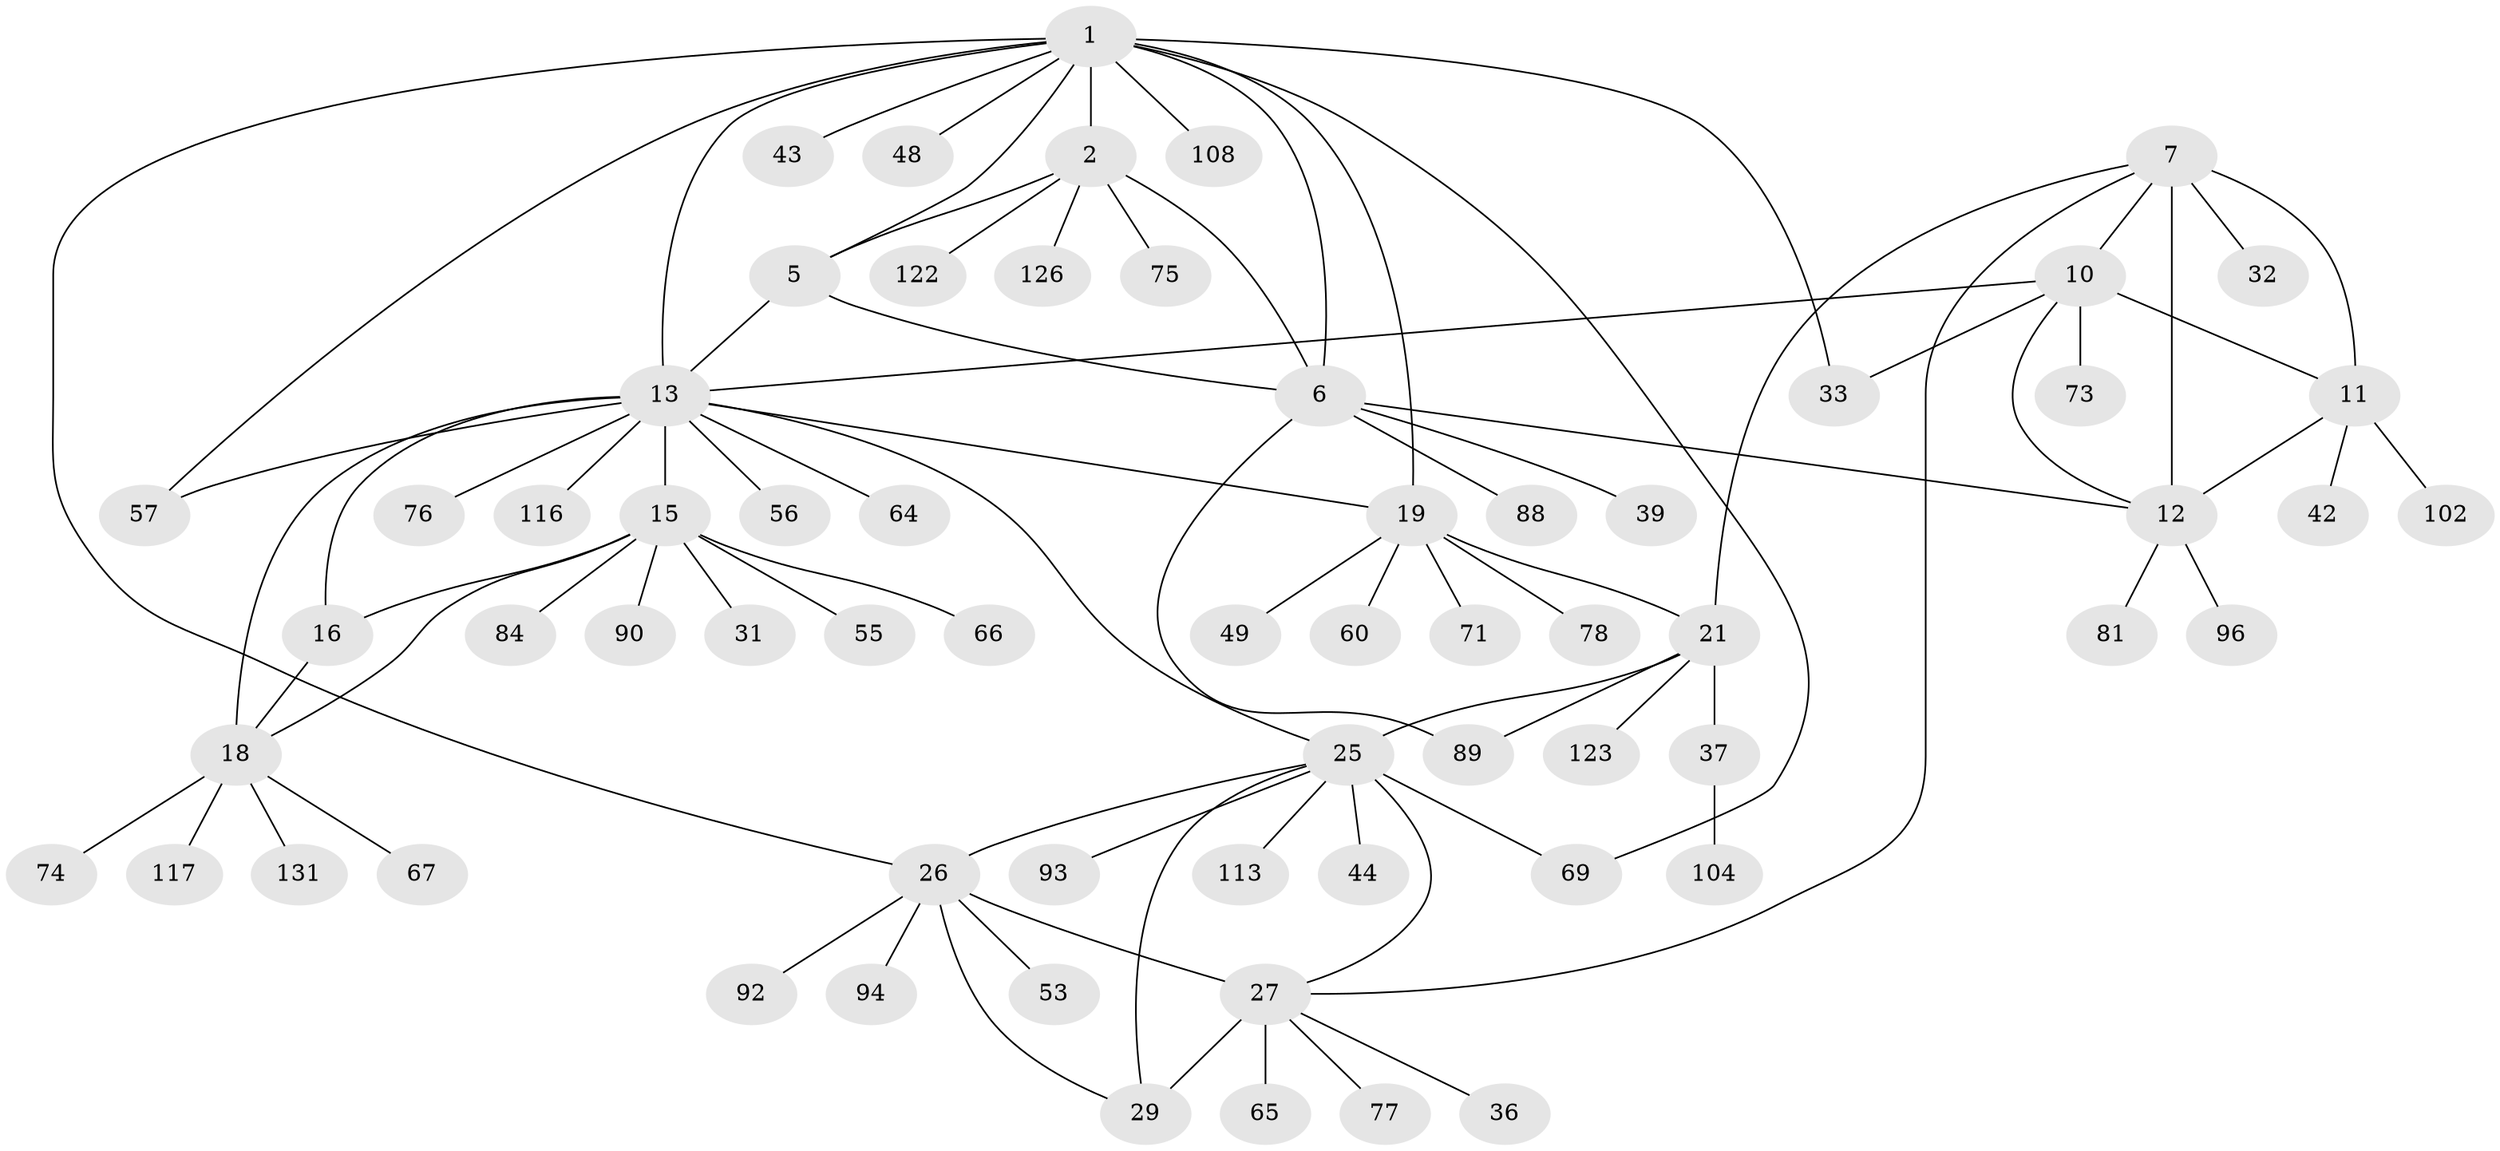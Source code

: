 // original degree distribution, {9: 0.04580152671755725, 8: 0.05343511450381679, 11: 0.030534351145038167, 10: 0.015267175572519083, 7: 0.030534351145038167, 6: 0.030534351145038167, 12: 0.007633587786259542, 5: 0.015267175572519083, 15: 0.007633587786259542, 1: 0.6030534351145038, 2: 0.13740458015267176, 4: 0.007633587786259542, 3: 0.015267175572519083}
// Generated by graph-tools (version 1.1) at 2025/19/03/04/25 18:19:28]
// undirected, 65 vertices, 87 edges
graph export_dot {
graph [start="1"]
  node [color=gray90,style=filled];
  1 [super="+40+3"];
  2;
  5 [super="+34+86+107+128"];
  6 [super="+35+80+54"];
  7 [super="+97+8"];
  10;
  11;
  12;
  13 [super="+17+14+59+103+110"];
  15;
  16;
  18;
  19 [super="+46+115+20+23"];
  21 [super="+22+24"];
  25;
  26;
  27 [super="+79+52+28"];
  29 [super="+114+45"];
  31;
  32;
  33;
  36;
  37;
  39;
  42;
  43;
  44;
  48;
  49;
  53 [super="+100"];
  55;
  56 [super="+91"];
  57 [super="+99"];
  60 [super="+72+62+70+61"];
  64;
  65 [super="+98+83"];
  66;
  67;
  69;
  71;
  73;
  74 [super="+112"];
  75;
  76;
  77;
  78;
  81;
  84;
  88;
  89 [super="+111"];
  90;
  92;
  93;
  94;
  96;
  102;
  104;
  108;
  113;
  116;
  117;
  122;
  123;
  126;
  131;
  1 -- 2 [weight=3];
  1 -- 5 [weight=3];
  1 -- 6 [weight=3];
  1 -- 48;
  1 -- 57;
  1 -- 108;
  1 -- 43;
  1 -- 33;
  1 -- 69;
  1 -- 19 [weight=2];
  1 -- 26;
  1 -- 13;
  2 -- 5;
  2 -- 6;
  2 -- 75;
  2 -- 122;
  2 -- 126;
  5 -- 6;
  5 -- 13;
  6 -- 12;
  6 -- 39;
  6 -- 89;
  6 -- 88;
  7 -- 10 [weight=3];
  7 -- 11 [weight=3];
  7 -- 12 [weight=3];
  7 -- 32;
  7 -- 21;
  7 -- 27;
  10 -- 11;
  10 -- 12;
  10 -- 13;
  10 -- 33;
  10 -- 73;
  11 -- 12;
  11 -- 42;
  11 -- 102;
  12 -- 81;
  12 -- 96;
  13 -- 15 [weight=3];
  13 -- 16 [weight=3];
  13 -- 18 [weight=3];
  13 -- 56;
  13 -- 116;
  13 -- 64;
  13 -- 19 [weight=2];
  13 -- 25;
  13 -- 76;
  13 -- 57 [weight=2];
  15 -- 16;
  15 -- 18;
  15 -- 31;
  15 -- 55;
  15 -- 66;
  15 -- 84;
  15 -- 90;
  16 -- 18;
  18 -- 67;
  18 -- 74;
  18 -- 117;
  18 -- 131;
  19 -- 21 [weight=9];
  19 -- 60;
  19 -- 49;
  19 -- 71;
  19 -- 78;
  21 -- 89;
  21 -- 123;
  21 -- 25;
  21 -- 37;
  25 -- 26;
  25 -- 27 [weight=3];
  25 -- 29;
  25 -- 44;
  25 -- 69;
  25 -- 93;
  25 -- 113;
  26 -- 27 [weight=3];
  26 -- 29;
  26 -- 53;
  26 -- 92;
  26 -- 94;
  27 -- 29 [weight=3];
  27 -- 65;
  27 -- 36;
  27 -- 77;
  37 -- 104;
}
